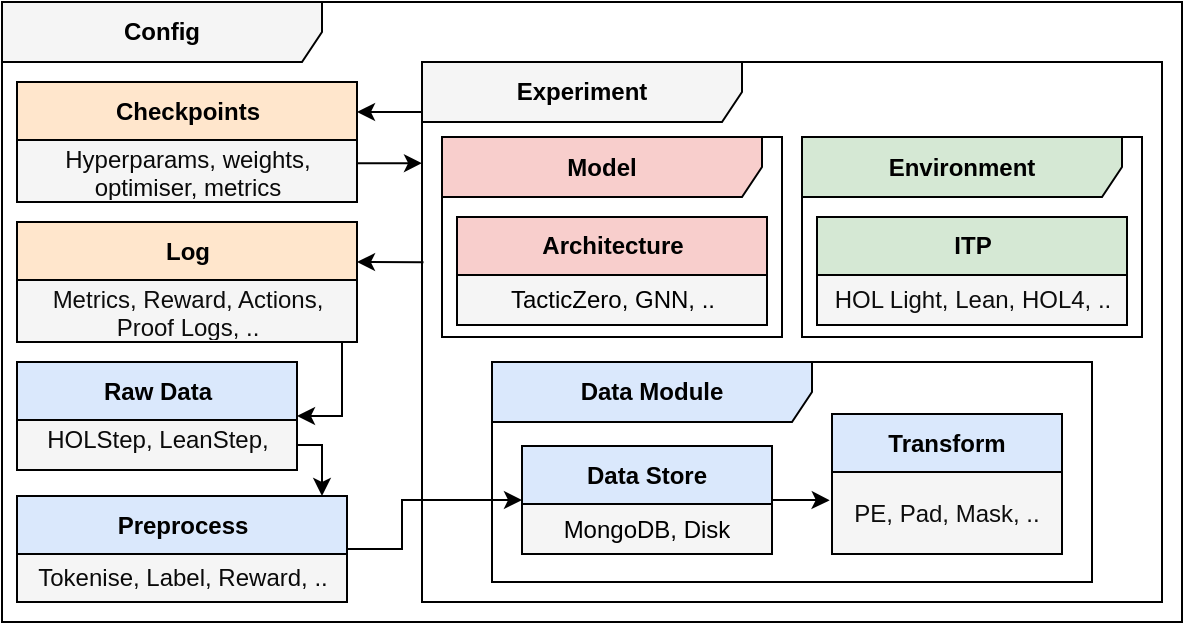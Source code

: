 <mxfile version="21.6.6" type="device">
  <diagram name="Page-1" id="aG-cqgmI1vYUuYh3gFLT">
    <mxGraphModel dx="906" dy="534" grid="1" gridSize="10" guides="1" tooltips="1" connect="1" arrows="1" fold="1" page="1" pageScale="1" pageWidth="850" pageHeight="1100" math="0" shadow="0">
      <root>
        <mxCell id="0" />
        <mxCell id="1" parent="0" />
        <mxCell id="Rge7N_FRZZkBe42Ovau4-134" value="&lt;font color=&quot;#000000&quot;&gt;&lt;b&gt;Config&lt;/b&gt;&lt;/font&gt;" style="shape=umlFrame;whiteSpace=wrap;html=1;pointerEvents=0;recursiveResize=0;container=1;collapsible=0;width=160;fillColor=#f5f5f5;fontColor=#333333;strokeColor=#000000;" vertex="1" parent="1">
          <mxGeometry x="100" y="530" width="590" height="310" as="geometry" />
        </mxCell>
        <mxCell id="Rge7N_FRZZkBe42Ovau4-137" style="edgeStyle=orthogonalEdgeStyle;rounded=0;orthogonalLoop=1;jettySize=auto;html=1;entryX=0;entryY=0.5;entryDx=0;entryDy=0;" edge="1" parent="Rge7N_FRZZkBe42Ovau4-134" source="Rge7N_FRZZkBe42Ovau4-36" target="Rge7N_FRZZkBe42Ovau4-71">
          <mxGeometry relative="1" as="geometry">
            <Array as="points">
              <mxPoint x="200" y="273" />
              <mxPoint x="200" y="249" />
            </Array>
          </mxGeometry>
        </mxCell>
        <mxCell id="Rge7N_FRZZkBe42Ovau4-36" value="Preprocess" style="swimlane;fontStyle=1;align=center;verticalAlign=middle;childLayout=stackLayout;horizontal=1;startSize=29;horizontalStack=0;resizeParent=1;resizeParentMax=0;resizeLast=0;collapsible=0;marginBottom=0;html=1;whiteSpace=wrap;fillColor=#dae8fc;strokeColor=#000000;" vertex="1" parent="Rge7N_FRZZkBe42Ovau4-134">
          <mxGeometry x="7.5" y="247" width="165" height="53" as="geometry" />
        </mxCell>
        <mxCell id="Rge7N_FRZZkBe42Ovau4-37" value="&lt;font color=&quot;#0a0a0a&quot;&gt;Tokenise, Label, Reward, ..&lt;/font&gt;" style="text;html=1;strokeColor=#000000;fillColor=#f5f5f5;align=center;verticalAlign=middle;spacingLeft=4;spacingRight=4;overflow=hidden;rotatable=0;points=[[0,0.5],[1,0.5]];portConstraint=eastwest;whiteSpace=wrap;fontColor=#333333;" vertex="1" parent="Rge7N_FRZZkBe42Ovau4-36">
          <mxGeometry y="29" width="165" height="24" as="geometry" />
        </mxCell>
        <mxCell id="Rge7N_FRZZkBe42Ovau4-119" value="&lt;font color=&quot;#000000&quot;&gt;&lt;b&gt;Experiment&lt;/b&gt;&lt;/font&gt;" style="shape=umlFrame;whiteSpace=wrap;html=1;pointerEvents=0;recursiveResize=0;container=1;collapsible=0;width=160;fillColor=#f5f5f5;fontColor=#333333;strokeColor=#000000;" vertex="1" parent="Rge7N_FRZZkBe42Ovau4-134">
          <mxGeometry x="210" y="30" width="370" height="270" as="geometry" />
        </mxCell>
        <mxCell id="Rge7N_FRZZkBe42Ovau4-103" value="&lt;b&gt;Data Module&lt;/b&gt;" style="shape=umlFrame;whiteSpace=wrap;html=1;pointerEvents=0;recursiveResize=0;container=1;collapsible=0;width=160;fillColor=#dae8fc;strokeColor=#000000;" vertex="1" parent="Rge7N_FRZZkBe42Ovau4-119">
          <mxGeometry x="35" y="150" width="300" height="110" as="geometry" />
        </mxCell>
        <mxCell id="Rge7N_FRZZkBe42Ovau4-78" value="Transform" style="swimlane;fontStyle=1;align=center;verticalAlign=middle;childLayout=stackLayout;horizontal=1;startSize=29;horizontalStack=0;resizeParent=1;resizeParentMax=0;resizeLast=0;collapsible=0;marginBottom=0;html=1;whiteSpace=wrap;fillColor=#dae8fc;strokeColor=#000000;" vertex="1" parent="Rge7N_FRZZkBe42Ovau4-103">
          <mxGeometry x="170" y="26" width="115" height="70" as="geometry" />
        </mxCell>
        <mxCell id="Rge7N_FRZZkBe42Ovau4-79" value="&lt;font color=&quot;#0d0d0d&quot;&gt;PE, Pad, Mask, ..&lt;/font&gt;" style="text;html=1;strokeColor=#000000;fillColor=#f5f5f5;align=center;verticalAlign=middle;spacingLeft=4;spacingRight=4;overflow=hidden;rotatable=0;points=[[0,0.5],[1,0.5]];portConstraint=eastwest;whiteSpace=wrap;fontColor=#333333;" vertex="1" parent="Rge7N_FRZZkBe42Ovau4-78">
          <mxGeometry y="29" width="115" height="41" as="geometry" />
        </mxCell>
        <mxCell id="Rge7N_FRZZkBe42Ovau4-122" style="edgeStyle=orthogonalEdgeStyle;rounded=0;orthogonalLoop=1;jettySize=auto;html=1;entryX=-0.01;entryY=0.345;entryDx=0;entryDy=0;entryPerimeter=0;" edge="1" parent="Rge7N_FRZZkBe42Ovau4-103" source="Rge7N_FRZZkBe42Ovau4-71" target="Rge7N_FRZZkBe42Ovau4-79">
          <mxGeometry relative="1" as="geometry" />
        </mxCell>
        <mxCell id="Rge7N_FRZZkBe42Ovau4-71" value="Data Store" style="swimlane;fontStyle=1;align=center;verticalAlign=middle;childLayout=stackLayout;horizontal=1;startSize=29;horizontalStack=0;resizeParent=1;resizeParentMax=0;resizeLast=0;collapsible=0;marginBottom=0;html=1;whiteSpace=wrap;fillColor=#dae8fc;strokeColor=#000000;" vertex="1" parent="Rge7N_FRZZkBe42Ovau4-103">
          <mxGeometry x="15" y="42" width="125" height="54" as="geometry" />
        </mxCell>
        <mxCell id="Rge7N_FRZZkBe42Ovau4-72" value="&lt;font color=&quot;#000000&quot;&gt;MongoDB, Disk&lt;/font&gt;" style="text;html=1;strokeColor=#000000;fillColor=#f5f5f5;align=center;verticalAlign=middle;spacingLeft=4;spacingRight=4;overflow=hidden;rotatable=0;points=[[0,0.5],[1,0.5]];portConstraint=eastwest;whiteSpace=wrap;fontColor=#333333;" vertex="1" parent="Rge7N_FRZZkBe42Ovau4-71">
          <mxGeometry y="29" width="125" height="25" as="geometry" />
        </mxCell>
        <mxCell id="Rge7N_FRZZkBe42Ovau4-104" value="&lt;b&gt;Model&lt;/b&gt;" style="shape=umlFrame;whiteSpace=wrap;html=1;pointerEvents=0;recursiveResize=0;container=1;collapsible=0;width=160;fillColor=#f8cecc;strokeColor=#000000;" vertex="1" parent="Rge7N_FRZZkBe42Ovau4-119">
          <mxGeometry x="10" y="37.5" width="170" height="100" as="geometry" />
        </mxCell>
        <mxCell id="Rge7N_FRZZkBe42Ovau4-109" value="Architecture" style="swimlane;fontStyle=1;align=center;verticalAlign=middle;childLayout=stackLayout;horizontal=1;startSize=29;horizontalStack=0;resizeParent=1;resizeParentMax=0;resizeLast=0;collapsible=0;marginBottom=0;html=1;whiteSpace=wrap;fillColor=#f8cecc;strokeColor=#000000;" vertex="1" parent="Rge7N_FRZZkBe42Ovau4-104">
          <mxGeometry x="7.5" y="40" width="155" height="54" as="geometry" />
        </mxCell>
        <mxCell id="Rge7N_FRZZkBe42Ovau4-110" value="&lt;font color=&quot;#000000&quot;&gt;TacticZero, GNN, ..&lt;/font&gt;" style="text;html=1;strokeColor=#000000;fillColor=#f5f5f5;align=center;verticalAlign=middle;spacingLeft=4;spacingRight=4;overflow=hidden;rotatable=0;points=[[0,0.5],[1,0.5]];portConstraint=eastwest;whiteSpace=wrap;fontColor=#333333;" vertex="1" parent="Rge7N_FRZZkBe42Ovau4-109">
          <mxGeometry y="29" width="155" height="25" as="geometry" />
        </mxCell>
        <mxCell id="Rge7N_FRZZkBe42Ovau4-114" value="&lt;b&gt;Environment&lt;/b&gt;" style="shape=umlFrame;whiteSpace=wrap;html=1;pointerEvents=0;recursiveResize=0;container=1;collapsible=0;width=160;fillColor=#d5e8d4;strokeColor=#000000;" vertex="1" parent="Rge7N_FRZZkBe42Ovau4-119">
          <mxGeometry x="190" y="37.5" width="170" height="100" as="geometry" />
        </mxCell>
        <mxCell id="Rge7N_FRZZkBe42Ovau4-115" value="ITP " style="swimlane;fontStyle=1;align=center;verticalAlign=middle;childLayout=stackLayout;horizontal=1;startSize=29;horizontalStack=0;resizeParent=1;resizeParentMax=0;resizeLast=0;collapsible=0;marginBottom=0;html=1;whiteSpace=wrap;fillColor=#d5e8d4;strokeColor=#000000;" vertex="1" parent="Rge7N_FRZZkBe42Ovau4-114">
          <mxGeometry x="7.5" y="40" width="155" height="54" as="geometry" />
        </mxCell>
        <mxCell id="Rge7N_FRZZkBe42Ovau4-116" value="&lt;font color=&quot;#0d0d0d&quot;&gt;HOL Light, Lean, HOL4, ..&lt;/font&gt;" style="text;html=1;strokeColor=#000000;fillColor=#f5f5f5;align=center;verticalAlign=middle;spacingLeft=4;spacingRight=4;overflow=hidden;rotatable=0;points=[[0,0.5],[1,0.5]];portConstraint=eastwest;whiteSpace=wrap;fontColor=#333333;" vertex="1" parent="Rge7N_FRZZkBe42Ovau4-115">
          <mxGeometry y="29" width="155" height="25" as="geometry" />
        </mxCell>
        <mxCell id="Rge7N_FRZZkBe42Ovau4-32" value="Raw Data" style="swimlane;fontStyle=1;align=center;verticalAlign=middle;childLayout=stackLayout;horizontal=1;startSize=29;horizontalStack=0;resizeParent=1;resizeParentMax=0;resizeLast=0;collapsible=0;marginBottom=0;html=1;whiteSpace=wrap;fillColor=#dae8fc;strokeColor=#000000;" vertex="1" parent="Rge7N_FRZZkBe42Ovau4-134">
          <mxGeometry x="7.5" y="180" width="140" height="54" as="geometry" />
        </mxCell>
        <mxCell id="Rge7N_FRZZkBe42Ovau4-33" value="&lt;font color=&quot;#0a0a0a&quot;&gt;HOLStep, LeanStep, ..&lt;span style=&quot;white-space: pre;&quot;&gt;&#x9;&lt;/span&gt;&lt;/font&gt;" style="text;html=1;strokeColor=#000000;fillColor=#f5f5f5;align=center;verticalAlign=middle;spacingLeft=4;spacingRight=4;overflow=hidden;rotatable=0;points=[[0,0.5],[1,0.5]];portConstraint=eastwest;whiteSpace=wrap;fontColor=#333333;" vertex="1" parent="Rge7N_FRZZkBe42Ovau4-32">
          <mxGeometry y="29" width="140" height="25" as="geometry" />
        </mxCell>
        <mxCell id="Rge7N_FRZZkBe42Ovau4-143" style="edgeStyle=orthogonalEdgeStyle;rounded=0;orthogonalLoop=1;jettySize=auto;html=1;entryX=1;entryY=0.5;entryDx=0;entryDy=0;" edge="1" parent="Rge7N_FRZZkBe42Ovau4-134" source="Rge7N_FRZZkBe42Ovau4-123" target="Rge7N_FRZZkBe42Ovau4-32">
          <mxGeometry relative="1" as="geometry">
            <Array as="points">
              <mxPoint x="170" y="207" />
            </Array>
          </mxGeometry>
        </mxCell>
        <mxCell id="Rge7N_FRZZkBe42Ovau4-123" value="Log" style="swimlane;fontStyle=1;align=center;verticalAlign=middle;childLayout=stackLayout;horizontal=1;startSize=29;horizontalStack=0;resizeParent=1;resizeParentMax=0;resizeLast=0;collapsible=0;marginBottom=0;html=1;whiteSpace=wrap;fillColor=#ffe6cc;strokeColor=#000000;" vertex="1" parent="Rge7N_FRZZkBe42Ovau4-134">
          <mxGeometry x="7.5" y="110" width="170" height="60" as="geometry" />
        </mxCell>
        <mxCell id="Rge7N_FRZZkBe42Ovau4-124" value="&lt;font color=&quot;#0d0d0d&quot;&gt;Metrics, Reward, Actions, Proof Logs, ..&lt;/font&gt;" style="text;html=1;strokeColor=#000000;fillColor=#f5f5f5;align=center;verticalAlign=middle;spacingLeft=4;spacingRight=4;overflow=hidden;rotatable=0;points=[[0,0.5],[1,0.5]];portConstraint=eastwest;whiteSpace=wrap;fontColor=#333333;" vertex="1" parent="Rge7N_FRZZkBe42Ovau4-123">
          <mxGeometry y="29" width="170" height="31" as="geometry" />
        </mxCell>
        <mxCell id="Rge7N_FRZZkBe42Ovau4-125" value="Checkpoints" style="swimlane;fontStyle=1;align=center;verticalAlign=middle;childLayout=stackLayout;horizontal=1;startSize=29;horizontalStack=0;resizeParent=1;resizeParentMax=0;resizeLast=0;collapsible=0;marginBottom=0;html=1;whiteSpace=wrap;fillColor=#ffe6cc;strokeColor=#000000;" vertex="1" parent="Rge7N_FRZZkBe42Ovau4-134">
          <mxGeometry x="7.5" y="40" width="170" height="60" as="geometry" />
        </mxCell>
        <mxCell id="Rge7N_FRZZkBe42Ovau4-126" value="&lt;font color=&quot;#0a0a0a&quot;&gt;Hyperparams, weights, optimiser, metrics&lt;/font&gt;" style="text;html=1;strokeColor=#000000;fillColor=#f5f5f5;align=center;verticalAlign=middle;spacingLeft=4;spacingRight=4;overflow=hidden;rotatable=0;points=[[0,0.5],[1,0.5]];portConstraint=eastwest;whiteSpace=wrap;fontColor=#333333;" vertex="1" parent="Rge7N_FRZZkBe42Ovau4-125">
          <mxGeometry y="29" width="170" height="31" as="geometry" />
        </mxCell>
        <mxCell id="Rge7N_FRZZkBe42Ovau4-139" value="" style="endArrow=classic;html=1;rounded=0;entryX=1;entryY=0.25;entryDx=0;entryDy=0;" edge="1" parent="Rge7N_FRZZkBe42Ovau4-134" target="Rge7N_FRZZkBe42Ovau4-125">
          <mxGeometry width="50" height="50" relative="1" as="geometry">
            <mxPoint x="210" y="55" as="sourcePoint" />
            <mxPoint x="290" y="30" as="targetPoint" />
          </mxGeometry>
        </mxCell>
        <mxCell id="Rge7N_FRZZkBe42Ovau4-140" value="" style="endArrow=classic;html=1;rounded=0;entryX=1;entryY=0.25;entryDx=0;entryDy=0;exitX=0.002;exitY=0.371;exitDx=0;exitDy=0;exitPerimeter=0;" edge="1" parent="Rge7N_FRZZkBe42Ovau4-134" source="Rge7N_FRZZkBe42Ovau4-119">
          <mxGeometry width="50" height="50" relative="1" as="geometry">
            <mxPoint x="205" y="130" as="sourcePoint" />
            <mxPoint x="177.5" y="130" as="targetPoint" />
          </mxGeometry>
        </mxCell>
        <mxCell id="Rge7N_FRZZkBe42Ovau4-144" value="" style="endArrow=classic;html=1;rounded=0;entryX=1;entryY=0.25;entryDx=0;entryDy=0;" edge="1" parent="Rge7N_FRZZkBe42Ovau4-134">
          <mxGeometry width="50" height="50" relative="1" as="geometry">
            <mxPoint x="178" y="80.571" as="sourcePoint" />
            <mxPoint x="210" y="80.571" as="targetPoint" />
          </mxGeometry>
        </mxCell>
        <mxCell id="Rge7N_FRZZkBe42Ovau4-146" style="edgeStyle=orthogonalEdgeStyle;rounded=0;orthogonalLoop=1;jettySize=auto;html=1;" edge="1" parent="Rge7N_FRZZkBe42Ovau4-134" source="Rge7N_FRZZkBe42Ovau4-33">
          <mxGeometry relative="1" as="geometry">
            <mxPoint x="160" y="247" as="targetPoint" />
            <Array as="points">
              <mxPoint x="160" y="221" />
              <mxPoint x="160" y="247" />
            </Array>
          </mxGeometry>
        </mxCell>
      </root>
    </mxGraphModel>
  </diagram>
</mxfile>
